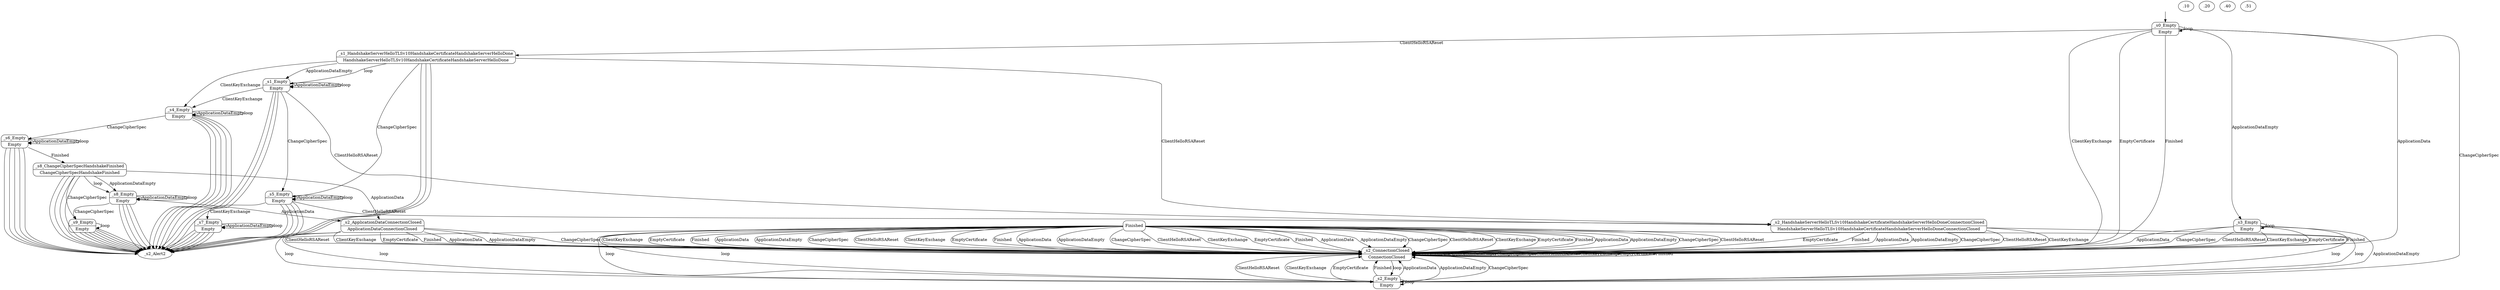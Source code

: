 digraph g {

    __start0 [label="" shape="none"]
    __start0 -> _s0_Empty

    _s0_Empty [label="{ _s0_Empty | Empty }" shape="record" style="rounded"]
    _s1_Empty [label="{ _s1_Empty | Empty }" shape="record" style="rounded"]
    _s1_HandshakeServerHelloTLSv10HandshakeCertificateHandshakeServerHelloDone [label="{ _s1_HandshakeServerHelloTLSv10HandshakeCertificateHandshakeServerHelloDone | HandshakeServerHelloTLSv10HandshakeCertificateHandshakeServerHelloDone }" shape="record" style="rounded"]
    _s2_Alert2.10ConnectionClosed [label="{ _s2_Alert2.10ConnectionClosed | Alert2.10ConnectionClosed }" shape="record" style="rounded"]
    _s2_Alert2.20ConnectionClosed [label="{ _s2_Alert2.20ConnectionClosed | Alert2.20ConnectionClosed }" shape="record" style="rounded"]
    _s2_Alert2.40ConnectionClosed [label="{ _s2_Alert2.40ConnectionClosed | Alert2.40ConnectionClosed }" shape="record" style="rounded"]
    _s2_Alert2.51ConnectionClosed [label="{ _s2_Alert2.51ConnectionClosed | Alert2.51ConnectionClosed }" shape="record" style="rounded"]
    _s2_ApplicationDataConnectionClosed [label="{ _s2_ApplicationDataConnectionClosed | ApplicationDataConnectionClosed }" shape="record" style="rounded"]
    _s2_ConnectionClosed [label="{ _s2_ConnectionClosed | ConnectionClosed }" shape="record" style="rounded"]
    _s2_Empty [label="{ _s2_Empty | Empty }" shape="record" style="rounded"]
    _s2_HandshakeServerHelloTLSv10HandshakeCertificateHandshakeServerHelloDoneConnectionClosed [label="{ _s2_HandshakeServerHelloTLSv10HandshakeCertificateHandshakeServerHelloDoneConnectionClosed | HandshakeServerHelloTLSv10HandshakeCertificateHandshakeServerHelloDoneConnectionClosed }" shape="record" style="rounded"]
    _s3_Empty [label="{ _s3_Empty | Empty }" shape="record" style="rounded"]
    _s4_Empty [label="{ _s4_Empty | Empty }" shape="record" style="rounded"]
    _s5_Empty [label="{ _s5_Empty | Empty }" shape="record" style="rounded"]
    _s6_Empty [label="{ _s6_Empty | Empty }" shape="record" style="rounded"]
    _s7_Empty [label="{ _s7_Empty | Empty }" shape="record" style="rounded"]
    _s8_ChangeCipherSpecHandshakeFinished [label="{ _s8_ChangeCipherSpecHandshakeFinished | ChangeCipherSpecHandshakeFinished }" shape="record" style="rounded"]
    _s8_Empty [label="{ _s8_Empty | Empty }" shape="record" style="rounded"]
    _s9_Empty [label="{ _s9_Empty | Empty }" shape="record" style="rounded"]

    _s0_Empty -> _s0_Empty  [label="loop"]
    _s0_Empty -> _s1_HandshakeServerHelloTLSv10HandshakeCertificateHandshakeServerHelloDone  [label="ClientHelloRSAReset"]
    _s0_Empty -> _s2_ConnectionClosed  [label="ApplicationData"]
    _s0_Empty -> _s2_ConnectionClosed  [label="ClientKeyExchange"]
    _s0_Empty -> _s2_ConnectionClosed  [label="EmptyCertificate"]
    _s0_Empty -> _s2_ConnectionClosed  [label="Finished"]
    _s0_Empty -> _s2_Empty  [label="ChangeCipherSpec"]
    _s0_Empty -> _s3_Empty  [label="ApplicationDataEmpty"]
    _s1_Empty -> _s1_Empty  [label="ApplicationDataEmpty"]
    _s1_Empty -> _s1_Empty  [label="loop"]
    _s1_Empty -> _s2_Alert2.10ConnectionClosed  [label="ApplicationData"]
    _s1_Empty -> _s2_Alert2.10ConnectionClosed  [label="EmptyCertificate"]
    _s1_Empty -> _s2_Alert2.10ConnectionClosed  [label="Finished"]
    _s1_Empty -> _s2_HandshakeServerHelloTLSv10HandshakeCertificateHandshakeServerHelloDoneConnectionClosed  [label="ClientHelloRSAReset"]
    _s1_Empty -> _s4_Empty  [label="ClientKeyExchange"]
    _s1_Empty -> _s5_Empty  [label="ChangeCipherSpec"]
    _s1_HandshakeServerHelloTLSv10HandshakeCertificateHandshakeServerHelloDone -> _s1_Empty  [label="ApplicationDataEmpty"]
    _s1_HandshakeServerHelloTLSv10HandshakeCertificateHandshakeServerHelloDone -> _s1_Empty  [label="loop"]
    _s1_HandshakeServerHelloTLSv10HandshakeCertificateHandshakeServerHelloDone -> _s2_Alert2.10ConnectionClosed  [label="ApplicationData"]
    _s1_HandshakeServerHelloTLSv10HandshakeCertificateHandshakeServerHelloDone -> _s2_Alert2.10ConnectionClosed  [label="EmptyCertificate"]
    _s1_HandshakeServerHelloTLSv10HandshakeCertificateHandshakeServerHelloDone -> _s2_Alert2.10ConnectionClosed  [label="Finished"]
    _s1_HandshakeServerHelloTLSv10HandshakeCertificateHandshakeServerHelloDone -> _s2_HandshakeServerHelloTLSv10HandshakeCertificateHandshakeServerHelloDoneConnectionClosed  [label="ClientHelloRSAReset"]
    _s1_HandshakeServerHelloTLSv10HandshakeCertificateHandshakeServerHelloDone -> _s4_Empty  [label="ClientKeyExchange"]
    _s1_HandshakeServerHelloTLSv10HandshakeCertificateHandshakeServerHelloDone -> _s5_Empty  [label="ChangeCipherSpec"]
    _s2_Alert2.10ConnectionClosed -> _s2_ConnectionClosed  [label="ApplicationData"]
    _s2_Alert2.10ConnectionClosed -> _s2_ConnectionClosed  [label="ApplicationDataEmpty"]
    _s2_Alert2.10ConnectionClosed -> _s2_ConnectionClosed  [label="ChangeCipherSpec"]
    _s2_Alert2.10ConnectionClosed -> _s2_ConnectionClosed  [label="ClientHelloRSAReset"]
    _s2_Alert2.10ConnectionClosed -> _s2_ConnectionClosed  [label="ClientKeyExchange"]
    _s2_Alert2.10ConnectionClosed -> _s2_ConnectionClosed  [label="EmptyCertificate"]
    _s2_Alert2.10ConnectionClosed -> _s2_ConnectionClosed  [label="Finished"]
    _s2_Alert2.10ConnectionClosed -> _s2_Empty  [label="loop"]
    _s2_Alert2.20ConnectionClosed -> _s2_ConnectionClosed  [label="ApplicationData"]
    _s2_Alert2.20ConnectionClosed -> _s2_ConnectionClosed  [label="ApplicationDataEmpty"]
    _s2_Alert2.20ConnectionClosed -> _s2_ConnectionClosed  [label="ChangeCipherSpec"]
    _s2_Alert2.20ConnectionClosed -> _s2_ConnectionClosed  [label="ClientHelloRSAReset"]
    _s2_Alert2.20ConnectionClosed -> _s2_ConnectionClosed  [label="ClientKeyExchange"]
    _s2_Alert2.20ConnectionClosed -> _s2_ConnectionClosed  [label="EmptyCertificate"]
    _s2_Alert2.20ConnectionClosed -> _s2_ConnectionClosed  [label="Finished"]
    _s2_Alert2.20ConnectionClosed -> _s2_Empty  [label="loop"]
    _s2_Alert2.40ConnectionClosed -> _s2_ConnectionClosed  [label="ApplicationData"]
    _s2_Alert2.40ConnectionClosed -> _s2_ConnectionClosed  [label="ApplicationDataEmpty"]
    _s2_Alert2.40ConnectionClosed -> _s2_ConnectionClosed  [label="ChangeCipherSpec"]
    _s2_Alert2.40ConnectionClosed -> _s2_ConnectionClosed  [label="ClientHelloRSAReset"]
    _s2_Alert2.40ConnectionClosed -> _s2_ConnectionClosed  [label="ClientKeyExchange"]
    _s2_Alert2.40ConnectionClosed -> _s2_ConnectionClosed  [label="EmptyCertificate"]
    _s2_Alert2.40ConnectionClosed -> _s2_ConnectionClosed  [label="Finished"]
    _s2_Alert2.40ConnectionClosed -> _s2_Empty  [label="loop"]
    _s2_Alert2.51ConnectionClosed -> _s2_ConnectionClosed  [label="ApplicationData"]
    _s2_Alert2.51ConnectionClosed -> _s2_ConnectionClosed  [label="ApplicationDataEmpty"]
    _s2_Alert2.51ConnectionClosed -> _s2_ConnectionClosed  [label="ChangeCipherSpec"]
    _s2_Alert2.51ConnectionClosed -> _s2_ConnectionClosed  [label="ClientHelloRSAReset"]
    _s2_Alert2.51ConnectionClosed -> _s2_ConnectionClosed  [label="ClientKeyExchange"]
    _s2_Alert2.51ConnectionClosed -> _s2_ConnectionClosed  [label="EmptyCertificate"]
    _s2_Alert2.51ConnectionClosed -> _s2_ConnectionClosed  [label="Finished"]
    _s2_Alert2.51ConnectionClosed -> _s2_Empty  [label="loop"]
    _s2_ApplicationDataConnectionClosed -> _s2_ConnectionClosed  [label="ApplicationData"]
    _s2_ApplicationDataConnectionClosed -> _s2_ConnectionClosed  [label="ApplicationDataEmpty"]
    _s2_ApplicationDataConnectionClosed -> _s2_ConnectionClosed  [label="ChangeCipherSpec"]
    _s2_ApplicationDataConnectionClosed -> _s2_ConnectionClosed  [label="ClientHelloRSAReset"]
    _s2_ApplicationDataConnectionClosed -> _s2_ConnectionClosed  [label="ClientKeyExchange"]
    _s2_ApplicationDataConnectionClosed -> _s2_ConnectionClosed  [label="EmptyCertificate"]
    _s2_ApplicationDataConnectionClosed -> _s2_ConnectionClosed  [label="Finished"]
    _s2_ApplicationDataConnectionClosed -> _s2_Empty  [label="loop"]
    _s2_ConnectionClosed -> _s2_ConnectionClosed  [label="ApplicationData"]
    _s2_ConnectionClosed -> _s2_ConnectionClosed  [label="ApplicationDataEmpty"]
    _s2_ConnectionClosed -> _s2_ConnectionClosed  [label="ChangeCipherSpec"]
    _s2_ConnectionClosed -> _s2_ConnectionClosed  [label="ClientHelloRSAReset"]
    _s2_ConnectionClosed -> _s2_ConnectionClosed  [label="ClientKeyExchange"]
    _s2_ConnectionClosed -> _s2_ConnectionClosed  [label="EmptyCertificate"]
    _s2_ConnectionClosed -> _s2_ConnectionClosed  [label="Finished"]
    _s2_ConnectionClosed -> _s2_Empty  [label="loop"]
    _s2_Empty -> _s2_ConnectionClosed  [label="ApplicationData"]
    _s2_Empty -> _s2_ConnectionClosed  [label="ApplicationDataEmpty"]
    _s2_Empty -> _s2_ConnectionClosed  [label="ChangeCipherSpec"]
    _s2_Empty -> _s2_ConnectionClosed  [label="ClientHelloRSAReset"]
    _s2_Empty -> _s2_ConnectionClosed  [label="ClientKeyExchange"]
    _s2_Empty -> _s2_ConnectionClosed  [label="EmptyCertificate"]
    _s2_Empty -> _s2_ConnectionClosed  [label="Finished"]
    _s2_Empty -> _s2_Empty  [label="loop"]
    _s2_HandshakeServerHelloTLSv10HandshakeCertificateHandshakeServerHelloDoneConnectionClosed -> _s2_ConnectionClosed  [label="ApplicationData"]
    _s2_HandshakeServerHelloTLSv10HandshakeCertificateHandshakeServerHelloDoneConnectionClosed -> _s2_ConnectionClosed  [label="ApplicationDataEmpty"]
    _s2_HandshakeServerHelloTLSv10HandshakeCertificateHandshakeServerHelloDoneConnectionClosed -> _s2_ConnectionClosed  [label="ChangeCipherSpec"]
    _s2_HandshakeServerHelloTLSv10HandshakeCertificateHandshakeServerHelloDoneConnectionClosed -> _s2_ConnectionClosed  [label="ClientHelloRSAReset"]
    _s2_HandshakeServerHelloTLSv10HandshakeCertificateHandshakeServerHelloDoneConnectionClosed -> _s2_ConnectionClosed  [label="ClientKeyExchange"]
    _s2_HandshakeServerHelloTLSv10HandshakeCertificateHandshakeServerHelloDoneConnectionClosed -> _s2_ConnectionClosed  [label="EmptyCertificate"]
    _s2_HandshakeServerHelloTLSv10HandshakeCertificateHandshakeServerHelloDoneConnectionClosed -> _s2_ConnectionClosed  [label="Finished"]
    _s2_HandshakeServerHelloTLSv10HandshakeCertificateHandshakeServerHelloDoneConnectionClosed -> _s2_Empty  [label="loop"]
    _s3_Empty -> _s2_ConnectionClosed  [label="ApplicationData"]
    _s3_Empty -> _s2_ConnectionClosed  [label="ChangeCipherSpec"]
    _s3_Empty -> _s2_ConnectionClosed  [label="ClientHelloRSAReset"]
    _s3_Empty -> _s2_ConnectionClosed  [label="ClientKeyExchange"]
    _s3_Empty -> _s2_ConnectionClosed  [label="EmptyCertificate"]
    _s3_Empty -> _s2_ConnectionClosed  [label="Finished"]
    _s3_Empty -> _s2_Empty  [label="ApplicationDataEmpty"]
    _s3_Empty -> _s3_Empty  [label="loop"]
    _s4_Empty -> _s2_Alert2.10ConnectionClosed  [label="ApplicationData"]
    _s4_Empty -> _s2_Alert2.10ConnectionClosed  [label="ClientHelloRSAReset"]
    _s4_Empty -> _s2_Alert2.10ConnectionClosed  [label="ClientKeyExchange"]
    _s4_Empty -> _s2_Alert2.10ConnectionClosed  [label="EmptyCertificate"]
    _s4_Empty -> _s2_Alert2.10ConnectionClosed  [label="Finished"]
    _s4_Empty -> _s4_Empty  [label="ApplicationDataEmpty"]
    _s4_Empty -> _s4_Empty  [label="loop"]
    _s4_Empty -> _s6_Empty  [label="ChangeCipherSpec"]
    _s5_Empty -> _s2_Alert2.10ConnectionClosed  [label="ApplicationData"]
    _s5_Empty -> _s2_Alert2.10ConnectionClosed  [label="ChangeCipherSpec"]
    _s5_Empty -> _s2_Alert2.10ConnectionClosed  [label="EmptyCertificate"]
    _s5_Empty -> _s2_Alert2.10ConnectionClosed  [label="Finished"]
    _s5_Empty -> _s2_HandshakeServerHelloTLSv10HandshakeCertificateHandshakeServerHelloDoneConnectionClosed  [label="ClientHelloRSAReset"]
    _s5_Empty -> _s5_Empty  [label="ApplicationDataEmpty"]
    _s5_Empty -> _s5_Empty  [label="loop"]
    _s5_Empty -> _s7_Empty  [label="ClientKeyExchange"]
    _s6_Empty -> _s2_Alert2.10ConnectionClosed  [label="ApplicationData"]
    _s6_Empty -> _s2_Alert2.10ConnectionClosed  [label="ChangeCipherSpec"]
    _s6_Empty -> _s2_Alert2.10ConnectionClosed  [label="ClientHelloRSAReset"]
    _s6_Empty -> _s2_Alert2.10ConnectionClosed  [label="ClientKeyExchange"]
    _s6_Empty -> _s2_Alert2.10ConnectionClosed  [label="EmptyCertificate"]
    _s6_Empty -> _s6_Empty  [label="ApplicationDataEmpty"]
    _s6_Empty -> _s6_Empty  [label="loop"]
    _s6_Empty -> _s8_ChangeCipherSpecHandshakeFinished  [label="Finished"]
    _s7_Empty -> _s2_Alert2.10ConnectionClosed  [label="ApplicationData"]
    _s7_Empty -> _s2_Alert2.10ConnectionClosed  [label="ChangeCipherSpec"]
    _s7_Empty -> _s2_Alert2.10ConnectionClosed  [label="ClientHelloRSAReset"]
    _s7_Empty -> _s2_Alert2.10ConnectionClosed  [label="ClientKeyExchange"]
    _s7_Empty -> _s2_Alert2.10ConnectionClosed  [label="EmptyCertificate"]
    _s7_Empty -> _s2_Alert2.51ConnectionClosed  [label="Finished"]
    _s7_Empty -> _s7_Empty  [label="ApplicationDataEmpty"]
    _s7_Empty -> _s7_Empty  [label="loop"]
    _s8_ChangeCipherSpecHandshakeFinished -> _s2_Alert2.10ConnectionClosed  [label="ClientKeyExchange"]
    _s8_ChangeCipherSpecHandshakeFinished -> _s2_Alert2.10ConnectionClosed  [label="EmptyCertificate"]
    _s8_ChangeCipherSpecHandshakeFinished -> _s2_Alert2.10ConnectionClosed  [label="Finished"]
    _s8_ChangeCipherSpecHandshakeFinished -> _s2_Alert2.40ConnectionClosed  [label="ClientHelloRSAReset"]
    _s8_ChangeCipherSpecHandshakeFinished -> _s2_ApplicationDataConnectionClosed  [label="ApplicationData"]
    _s8_ChangeCipherSpecHandshakeFinished -> _s8_Empty  [label="ApplicationDataEmpty"]
    _s8_ChangeCipherSpecHandshakeFinished -> _s8_Empty  [label="loop"]
    _s8_ChangeCipherSpecHandshakeFinished -> _s9_Empty  [label="ChangeCipherSpec"]
    _s8_Empty -> _s2_Alert2.10ConnectionClosed  [label="ClientKeyExchange"]
    _s8_Empty -> _s2_Alert2.10ConnectionClosed  [label="EmptyCertificate"]
    _s8_Empty -> _s2_Alert2.10ConnectionClosed  [label="Finished"]
    _s8_Empty -> _s2_Alert2.40ConnectionClosed  [label="ClientHelloRSAReset"]
    _s8_Empty -> _s2_ApplicationDataConnectionClosed  [label="ApplicationData"]
    _s8_Empty -> _s8_Empty  [label="ApplicationDataEmpty"]
    _s8_Empty -> _s8_Empty  [label="loop"]
    _s8_Empty -> _s9_Empty  [label="ChangeCipherSpec"]
    _s9_Empty -> _s2_Alert2.20ConnectionClosed  [label="ApplicationData"]
    _s9_Empty -> _s2_Alert2.20ConnectionClosed  [label="ApplicationDataEmpty"]
    _s9_Empty -> _s2_Alert2.20ConnectionClosed  [label="ChangeCipherSpec"]
    _s9_Empty -> _s2_Alert2.20ConnectionClosed  [label="ClientHelloRSAReset"]
    _s9_Empty -> _s2_Alert2.20ConnectionClosed  [label="ClientKeyExchange"]
    _s9_Empty -> _s2_Alert2.20ConnectionClosed  [label="EmptyCertificate"]
    _s9_Empty -> _s2_Alert2.20ConnectionClosed  [label="Finished"]
    _s9_Empty -> _s9_Empty  [label="loop"]
}
